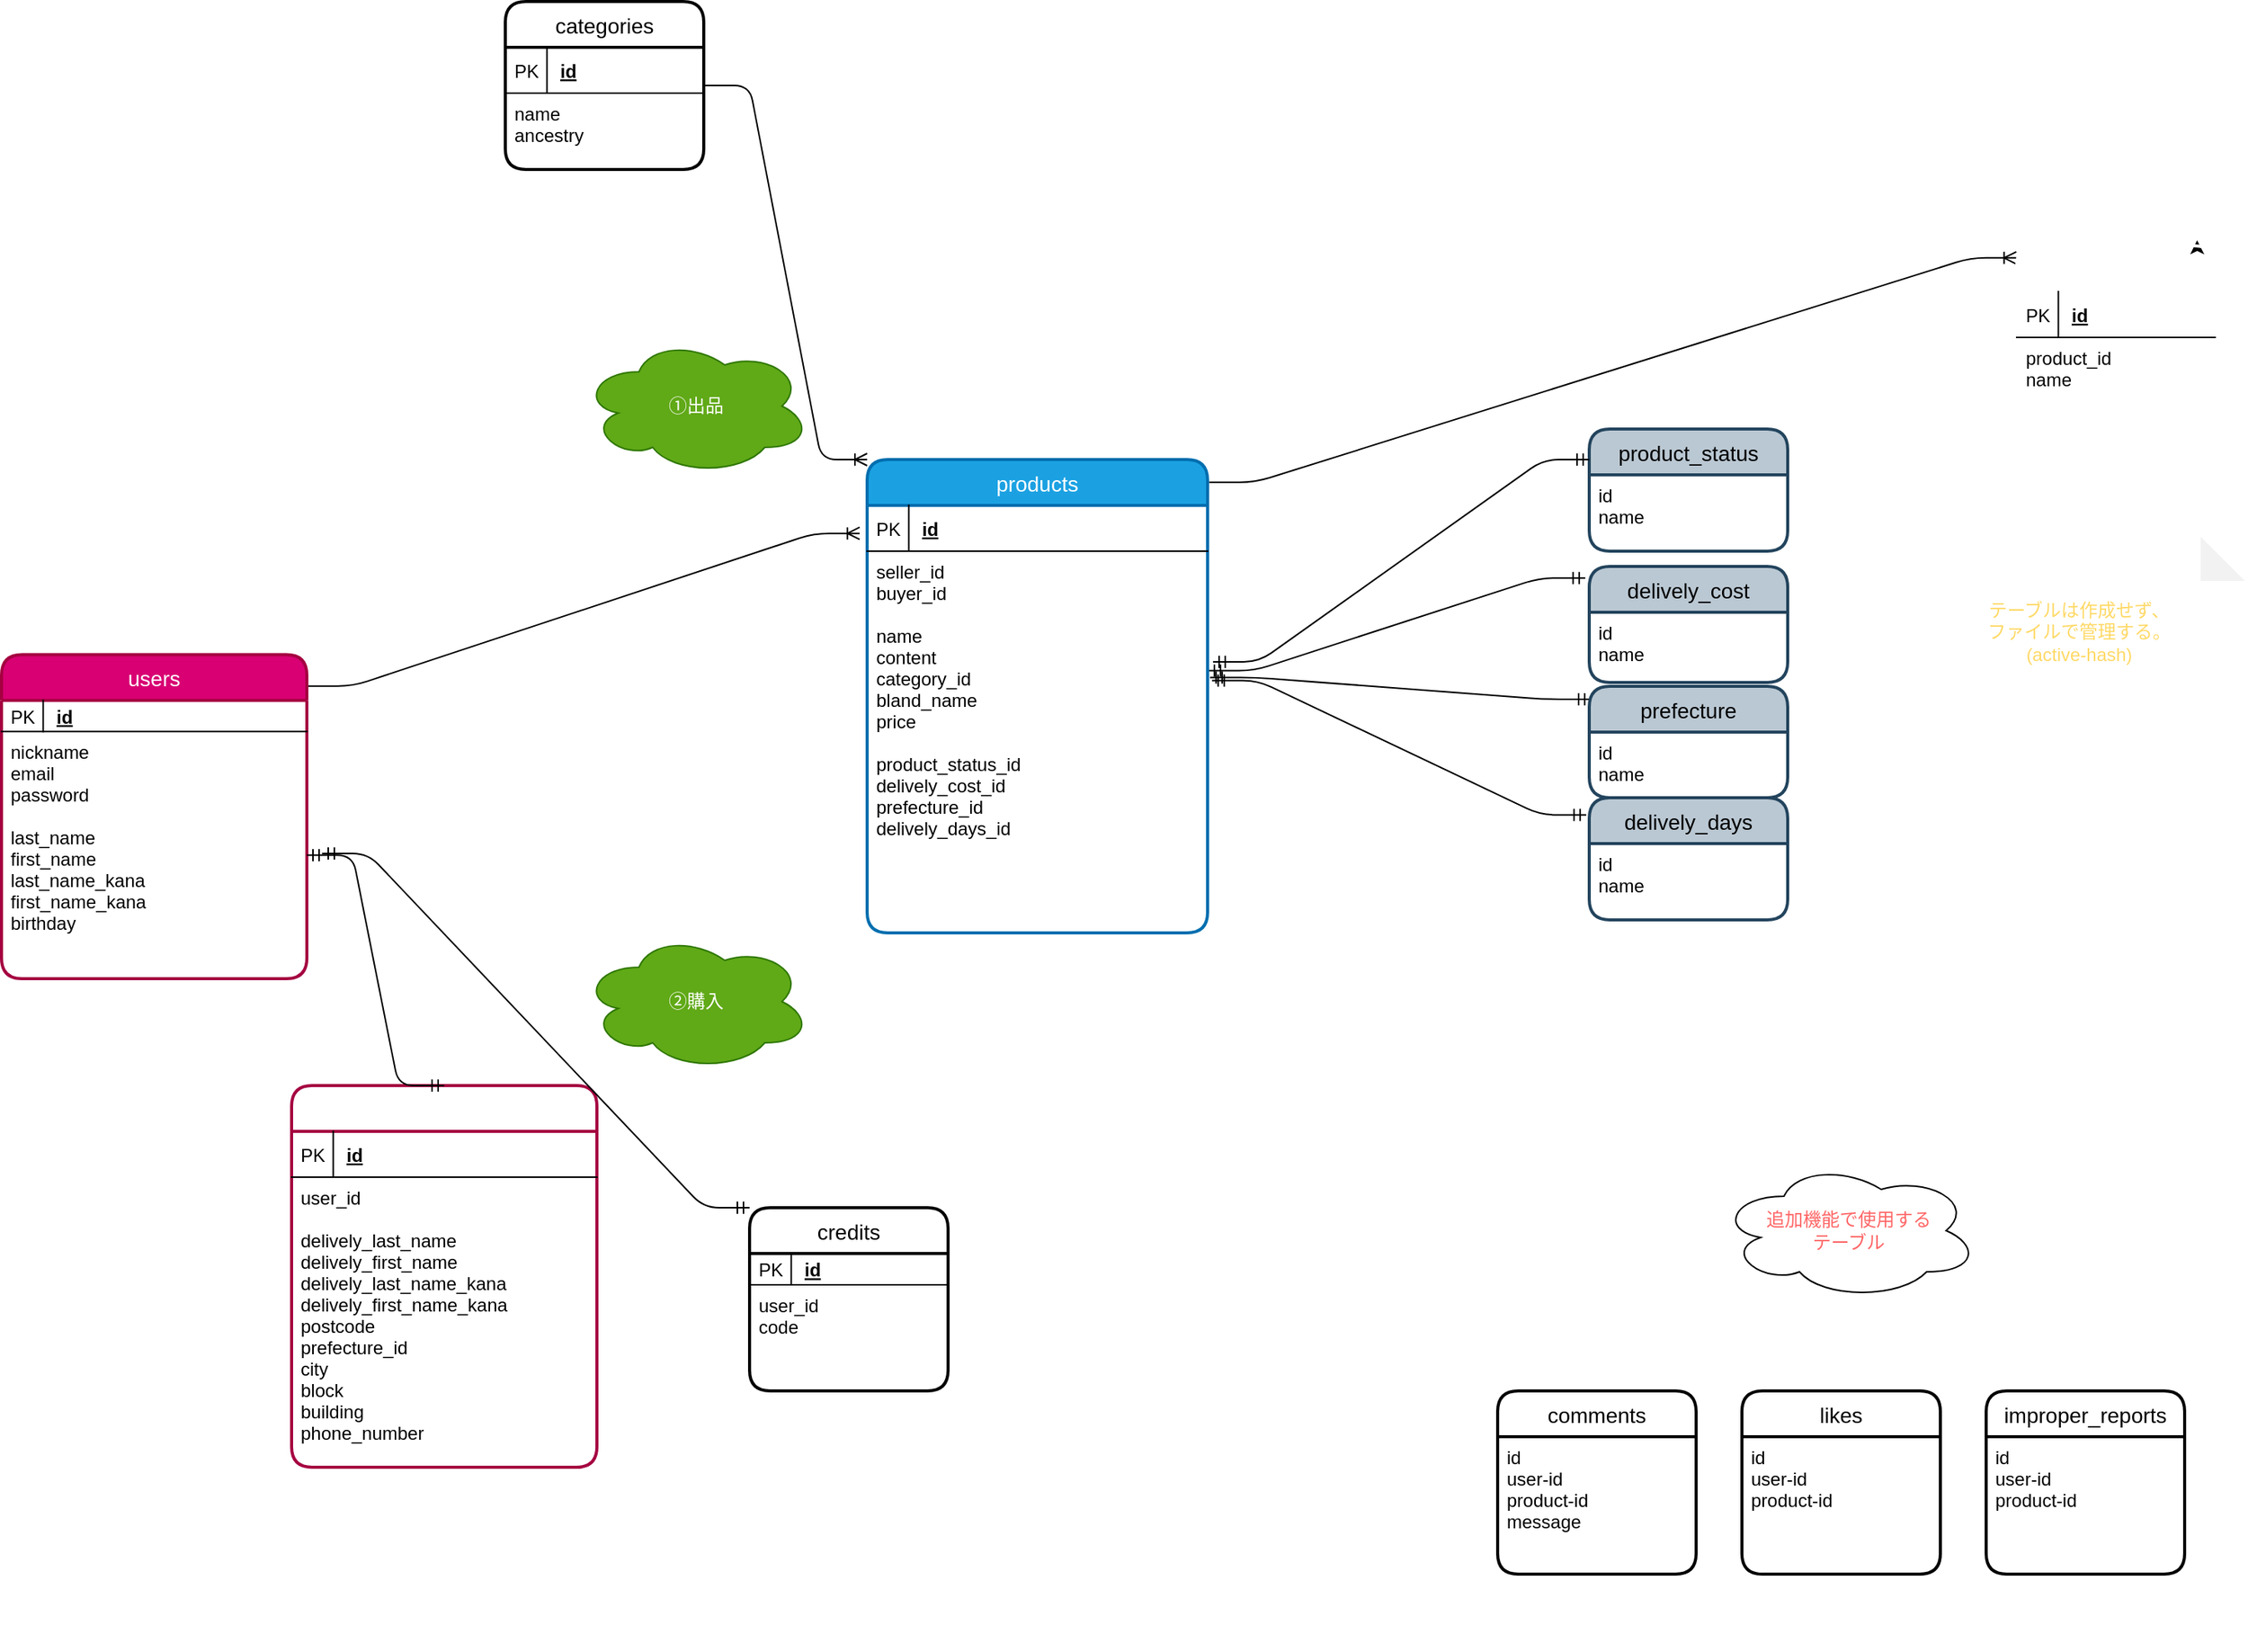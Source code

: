 <mxfile version="13.1.3">
    <diagram id="6hGFLwfOUW9BJ-s0fimq" name="Page-1">
        <mxGraphModel dx="1249" dy="574" grid="1" gridSize="10" guides="1" tooltips="1" connect="1" arrows="1" fold="1" page="1" pageScale="1" pageWidth="827" pageHeight="1169" math="0" shadow="0">
            <root>
                <mxCell id="0"/>
                <mxCell id="1" parent="0"/>
                <mxCell id="4" style="edgeStyle=orthogonalEdgeStyle;rounded=0;orthogonalLoop=1;jettySize=auto;html=1;entryX=0;entryY=0.5;entryDx=0;entryDy=0;" parent="1" edge="1">
                    <mxGeometry relative="1" as="geometry">
                        <mxPoint x="150" y="70" as="sourcePoint"/>
                    </mxGeometry>
                </mxCell>
                <mxCell id="29" value="" style="edgeStyle=entityRelationEdgeStyle;fontSize=12;html=1;endArrow=ERoneToMany;exitX=1.001;exitY=0.097;exitDx=0;exitDy=0;exitPerimeter=0;entryX=-0.022;entryY=0.156;entryDx=0;entryDy=0;entryPerimeter=0;" parent="1" source="7" target="26" edge="1">
                    <mxGeometry width="100" height="100" relative="1" as="geometry">
                        <mxPoint x="230" y="80" as="sourcePoint"/>
                        <mxPoint x="430" y="120" as="targetPoint"/>
                    </mxGeometry>
                </mxCell>
                <mxCell id="57" style="edgeStyle=orthogonalEdgeStyle;rounded=0;orthogonalLoop=1;jettySize=auto;html=1;exitX=0.75;exitY=0;exitDx=0;exitDy=0;entryX=0.909;entryY=-0.03;entryDx=0;entryDy=0;entryPerimeter=0;" parent="1" source="30" target="30" edge="1">
                    <mxGeometry relative="1" as="geometry"/>
                </mxCell>
                <mxCell id="61" value="" style="edgeStyle=entityRelationEdgeStyle;fontSize=12;html=1;endArrow=ERmandOne;startArrow=ERmandOne;exitX=1.007;exitY=0.331;exitDx=0;exitDy=0;entryX=0.008;entryY=0.116;entryDx=0;entryDy=0;entryPerimeter=0;exitPerimeter=0;" parent="1" source="27" target="58" edge="1">
                    <mxGeometry width="100" height="100" relative="1" as="geometry">
                        <mxPoint x="714.03" y="420.61" as="sourcePoint"/>
                        <mxPoint x="1110" y="480" as="targetPoint"/>
                    </mxGeometry>
                </mxCell>
                <mxCell id="69" value="" style="edgeStyle=entityRelationEdgeStyle;fontSize=12;html=1;endArrow=ERmandOne;startArrow=ERmandOne;exitX=1.002;exitY=0.313;exitDx=0;exitDy=0;entryX=-0.02;entryY=0.1;entryDx=0;entryDy=0;entryPerimeter=0;exitPerimeter=0;" parent="1" source="27" target="63" edge="1">
                    <mxGeometry width="100" height="100" relative="1" as="geometry">
                        <mxPoint x="690" y="502.54" as="sourcePoint"/>
                        <mxPoint x="1121.04" y="545.46" as="targetPoint"/>
                    </mxGeometry>
                </mxCell>
                <mxCell id="72" value="" style="edgeStyle=entityRelationEdgeStyle;fontSize=12;html=1;endArrow=ERmandOne;startArrow=ERmandOne;exitX=1.013;exitY=0.339;exitDx=0;exitDy=0;entryX=-0.015;entryY=0.14;entryDx=0;entryDy=0;entryPerimeter=0;exitPerimeter=0;" parent="1" source="27" target="70" edge="1">
                    <mxGeometry width="100" height="100" relative="1" as="geometry">
                        <mxPoint x="711.69" y="467.77" as="sourcePoint"/>
                        <mxPoint x="1137.4" y="662" as="targetPoint"/>
                    </mxGeometry>
                </mxCell>
                <mxCell id="81" value="" style="edgeStyle=entityRelationEdgeStyle;fontSize=12;html=1;endArrow=ERoneToMany;entryX=0;entryY=0;entryDx=0;entryDy=0;" parent="1" source="33" target="26" edge="1">
                    <mxGeometry width="100" height="100" relative="1" as="geometry">
                        <mxPoint x="1030" y="-60" as="sourcePoint"/>
                        <mxPoint x="1070" y="175" as="targetPoint"/>
                    </mxGeometry>
                </mxCell>
                <mxCell id="86" value="&lt;span style=&quot;color: rgba(0 , 0 , 0 , 0) ; font-family: monospace ; font-size: 0px&quot;&gt;%3CmxGraphModel%3E%3Croot%3E%3CmxCell%20id%3D%220%22%2F%3E%3CmxCell%20id%3D%221%22%20parent%3D%220%22%2F%3E%3CmxCell%20id%3D%222%22%20value%3D%22images%22%20style%3D%22swimlane%3BchildLayout%3DstackLayout%3Bhorizontal%3D1%3BstartSize%3D30%3BhorizontalStack%3D0%3Brounded%3D1%3BfontSize%3D14%3BfontStyle%3D0%3BstrokeWidth%3D2%3BresizeParent%3D0%3BresizeLast%3D1%3Bshadow%3D0%3Bdashed%3D0%3Balign%3Dcenter%3B%22%20vertex%3D%221%22%20parent%3D%221%22%3E%3CmxGeometry%20x%3D%221020%22%20y%3D%22120%22%20width%3D%22130%22%20height%3D%22120%22%20as%3D%22geometry%22%2F%3E%3C%2FmxCell%3E%3CmxCell%20id%3D%223%22%20value%3D%22id%26%2310%3Bname1%26%2310%3B~%26%2310%3Bname10%22%20style%3D%22text%3BstrokeColor%3Dnone%3BfillColor%3Dnone%3BspacingLeft%3D4%3BspacingRight%3D4%3Boverflow%3Dhidden%3Brotatable%3D0%3Bpoints%3D%5B%5B0%2C0.5%5D%2C%5B1%2C0.5%5D%5D%3BportConstraint%3Deastwest%3BfontSize%3D12%3B%22%20vertex%3D%221%22%20parent%3D%222%22%3E%3CmxGeometry%20y%3D%2230%22%20width%3D%22130%22%20height%3D%2290%22%20as%3D%22geometry%22%2F%3E%3C%2FmxCell%3E%3C%2Froot%3E%3C%2FmxGraphModel%3E&lt;/span&gt;" style="text;html=1;align=center;verticalAlign=middle;resizable=0;points=[];autosize=1;" parent="1" vertex="1">
                    <mxGeometry x="667" y="769" width="20" height="20" as="geometry"/>
                </mxCell>
                <mxCell id="26" value="products" style="swimlane;childLayout=stackLayout;horizontal=1;startSize=30;horizontalStack=0;rounded=1;fontSize=14;fontStyle=0;strokeWidth=2;resizeParent=0;resizeLast=1;shadow=0;dashed=0;align=center;fillColor=#1ba1e2;strokeColor=#006EAF;fontColor=#ffffff;" parent="1" vertex="1">
                    <mxGeometry x="557" y="380" width="223" height="310" as="geometry"/>
                </mxCell>
                <mxCell id="191" value="id" style="shape=partialRectangle;top=0;left=0;right=0;bottom=1;align=left;verticalAlign=middle;fillColor=none;spacingLeft=34;spacingRight=4;overflow=hidden;rotatable=0;points=[[0,0.5],[1,0.5]];portConstraint=eastwest;dropTarget=0;fontStyle=5;fontSize=12;" parent="26" vertex="1">
                    <mxGeometry y="30" width="223" height="30" as="geometry"/>
                </mxCell>
                <mxCell id="192" value="PK" style="shape=partialRectangle;top=0;left=0;bottom=0;fillColor=none;align=left;verticalAlign=middle;spacingLeft=4;spacingRight=4;overflow=hidden;rotatable=0;points=[];portConstraint=eastwest;part=1;fontSize=12;" parent="191" vertex="1" connectable="0">
                    <mxGeometry width="27.273" height="30" as="geometry"/>
                </mxCell>
                <mxCell id="27" value="seller_id&#10;buyer_id&#10;&#10;name&#10;content&#10;category_id&#10;bland_name&#10;price&#10;&#10;product_status_id&#10;delively_cost_id&#10;prefecture_id&#10;delively_days_id" style="text;strokeColor=none;fillColor=none;spacingLeft=4;spacingRight=4;overflow=hidden;rotatable=0;points=[[0,0.5],[1,0.5]];portConstraint=eastwest;fontSize=12;" parent="26" vertex="1">
                    <mxGeometry y="60" width="223" height="250" as="geometry"/>
                </mxCell>
                <mxCell id="65" value="product_status" style="swimlane;childLayout=stackLayout;horizontal=1;startSize=30;horizontalStack=0;rounded=1;fontSize=14;fontStyle=0;strokeWidth=2;resizeParent=0;resizeLast=1;shadow=0;dashed=0;align=center;fillColor=#bac8d3;strokeColor=#23445d;" parent="1" vertex="1">
                    <mxGeometry x="1030" y="360" width="130" height="80" as="geometry"/>
                </mxCell>
                <mxCell id="66" value="id&#10;name" style="text;strokeColor=none;fillColor=none;spacingLeft=4;spacingRight=4;overflow=hidden;rotatable=0;points=[[0,0.5],[1,0.5]];portConstraint=eastwest;fontSize=12;" parent="65" vertex="1">
                    <mxGeometry y="30" width="130" height="50" as="geometry"/>
                </mxCell>
                <mxCell id="194" value="&lt;span style=&quot;color: rgba(0 , 0 , 0 , 0) ; font-family: monospace ; font-size: 0px&quot;&gt;%3CmxGraphModel%3E%3Croot%3E%3CmxCell%20id%3D%220%22%2F%3E%3CmxCell%20id%3D%221%22%20parent%3D%220%22%2F%3E%3CmxCell%20id%3D%222%22%20value%3D%22%E2%91%A0%E5%87%BA%E5%93%81%22%20style%3D%22ellipse%3Bshape%3Dcloud%3BwhiteSpace%3Dwrap%3Bhtml%3D1%3Balign%3Dcenter%3BfillColor%3D%2360a917%3BstrokeColor%3D%232D7600%3BfontColor%3D%23ffffff%3B%22%20vertex%3D%221%22%20parent%3D%221%22%3E%3CmxGeometry%20x%3D%22-5%22%20y%3D%22460%22%20width%3D%22150%22%20height%3D%2290%22%20as%3D%22geometry%22%2F%3E%3C%2FmxCell%3E%3C%2Froot%3E%3C%2FmxGraphModel%3E&lt;/span&gt;" style="text;html=1;align=center;verticalAlign=middle;resizable=0;points=[];autosize=1;" parent="1" vertex="1">
                    <mxGeometry x="38" y="667" width="20" height="20" as="geometry"/>
                </mxCell>
                <mxCell id="195" value="②購入" style="ellipse;shape=cloud;whiteSpace=wrap;html=1;align=center;fillColor=#60a917;strokeColor=#2D7600;fontColor=#ffffff;" parent="1" vertex="1">
                    <mxGeometry x="370" y="690" width="150" height="90" as="geometry"/>
                </mxCell>
                <mxCell id="42" value="①出品" style="ellipse;shape=cloud;whiteSpace=wrap;html=1;align=center;fillColor=#60a917;strokeColor=#2D7600;fontColor=#ffffff;" parent="1" vertex="1">
                    <mxGeometry x="370" y="300" width="150" height="90" as="geometry"/>
                </mxCell>
                <mxCell id="7" value="users" style="swimlane;childLayout=stackLayout;horizontal=1;startSize=30;horizontalStack=0;rounded=1;fontSize=14;fontStyle=0;strokeWidth=2;resizeParent=0;resizeLast=1;shadow=0;dashed=0;align=center;fillColor=#d80073;strokeColor=#A50040;fontColor=#ffffff;" parent="1" vertex="1">
                    <mxGeometry x="-10" y="507.73" width="200" height="212.27" as="geometry"/>
                </mxCell>
                <mxCell id="125" value="id" style="shape=partialRectangle;top=0;left=0;right=0;bottom=1;align=left;verticalAlign=middle;fillColor=none;spacingLeft=34;spacingRight=4;overflow=hidden;rotatable=0;points=[[0,0.5],[1,0.5]];portConstraint=eastwest;dropTarget=0;fontStyle=5;fontSize=12;" parent="7" vertex="1">
                    <mxGeometry y="30" width="200" height="20.455" as="geometry"/>
                </mxCell>
                <mxCell id="126" value="PK" style="shape=partialRectangle;top=0;left=0;bottom=0;fillColor=none;align=left;verticalAlign=middle;spacingLeft=4;spacingRight=4;overflow=hidden;rotatable=0;points=[];portConstraint=eastwest;part=1;fontSize=12;" parent="125" vertex="1" connectable="0">
                    <mxGeometry width="27.273" height="20.455" as="geometry"/>
                </mxCell>
                <mxCell id="23" value="nickname &#10;email&#10;password&#10;&#10;last_name&#10;first_name&#10;last_name_kana&#10;first_name_kana&#10;birthday&#10;&#10;" style="text;strokeColor=none;fillColor=none;spacingLeft=4;spacingRight=4;overflow=hidden;rotatable=0;points=[[0,0.5],[1,0.5]];portConstraint=eastwest;fontSize=12;" parent="7" vertex="1">
                    <mxGeometry y="50.455" width="200" height="161.815" as="geometry"/>
                </mxCell>
                <mxCell id="199" value="" style="edgeStyle=entityRelationEdgeStyle;fontSize=12;html=1;endArrow=ERoneToMany;exitX=1.005;exitY=0.048;exitDx=0;exitDy=0;entryX=-0.002;entryY=0.066;entryDx=0;entryDy=0;entryPerimeter=0;exitPerimeter=0;" parent="1" source="26" target="30" edge="1">
                    <mxGeometry width="100" height="100" relative="1" as="geometry">
                        <mxPoint x="772.829" y="390" as="sourcePoint"/>
                        <mxPoint x="904.06" y="87.36" as="targetPoint"/>
                    </mxGeometry>
                </mxCell>
                <mxCell id="30" value="images" style="swimlane;childLayout=stackLayout;horizontal=1;startSize=30;horizontalStack=0;rounded=1;fontSize=14;fontStyle=0;strokeWidth=2;resizeParent=0;resizeLast=1;shadow=0;dashed=0;align=center;fillColor=none;strokeColor=#FFFFFF;fontColor=#ffffff;" parent="1" vertex="1">
                    <mxGeometry x="1310" y="240" width="130" height="120" as="geometry"/>
                </mxCell>
                <mxCell id="217" value="id" style="shape=partialRectangle;top=0;left=0;right=0;bottom=1;align=left;verticalAlign=middle;fillColor=none;spacingLeft=34;spacingRight=4;overflow=hidden;rotatable=0;points=[[0,0.5],[1,0.5]];portConstraint=eastwest;dropTarget=0;fontStyle=5;fontSize=12;" parent="30" vertex="1">
                    <mxGeometry y="30" width="130" height="30" as="geometry"/>
                </mxCell>
                <mxCell id="218" value="PK" style="shape=partialRectangle;top=0;left=0;bottom=0;fillColor=none;align=left;verticalAlign=middle;spacingLeft=4;spacingRight=4;overflow=hidden;rotatable=0;points=[];portConstraint=eastwest;part=1;fontSize=12;" parent="217" vertex="1" connectable="0">
                    <mxGeometry width="27.273" height="30" as="geometry"/>
                </mxCell>
                <mxCell id="31" value="product_id&#10;name&#10;" style="text;strokeColor=none;fillColor=none;spacingLeft=4;spacingRight=4;overflow=hidden;rotatable=0;points=[[0,0.5],[1,0.5]];portConstraint=eastwest;fontSize=12;" parent="30" vertex="1">
                    <mxGeometry y="60" width="130" height="60" as="geometry"/>
                </mxCell>
                <mxCell id="33" value="categories" style="swimlane;childLayout=stackLayout;horizontal=1;startSize=30;horizontalStack=0;rounded=1;fontSize=14;fontStyle=0;strokeWidth=2;resizeParent=0;resizeLast=1;shadow=0;dashed=0;align=center;" parent="1" vertex="1">
                    <mxGeometry x="320" y="80" width="130" height="110" as="geometry"/>
                </mxCell>
                <mxCell id="239" value="id" style="shape=partialRectangle;top=0;left=0;right=0;bottom=1;align=left;verticalAlign=middle;fillColor=none;spacingLeft=34;spacingRight=4;overflow=hidden;rotatable=0;points=[[0,0.5],[1,0.5]];portConstraint=eastwest;dropTarget=0;fontStyle=5;fontSize=12;" parent="33" vertex="1">
                    <mxGeometry y="30" width="130" height="30" as="geometry"/>
                </mxCell>
                <mxCell id="240" value="PK" style="shape=partialRectangle;top=0;left=0;bottom=0;fillColor=none;align=left;verticalAlign=middle;spacingLeft=4;spacingRight=4;overflow=hidden;rotatable=0;points=[];portConstraint=eastwest;part=1;fontSize=12;" parent="239" vertex="1" connectable="0">
                    <mxGeometry width="27.273" height="30" as="geometry"/>
                </mxCell>
                <mxCell id="34" value="name&#10;ancestry" style="text;strokeColor=none;fillColor=none;spacingLeft=4;spacingRight=4;overflow=hidden;rotatable=0;points=[[0,0.5],[1,0.5]];portConstraint=eastwest;fontSize=12;" parent="33" vertex="1">
                    <mxGeometry y="60" width="130" height="50" as="geometry"/>
                </mxCell>
                <mxCell id="204" value="" style="group" parent="1" vertex="1" connectable="0">
                    <mxGeometry x="180" y="720" width="200" height="440" as="geometry"/>
                </mxCell>
                <mxCell id="205" value="addresses" style="swimlane;childLayout=stackLayout;horizontal=1;startSize=30;horizontalStack=0;rounded=1;fontSize=14;fontStyle=0;strokeWidth=2;resizeParent=0;resizeLast=1;shadow=0;dashed=0;align=center;fillColor=none;strokeColor=#A50040;fontColor=#ffffff;" parent="204" vertex="1">
                    <mxGeometry y="70" width="200" height="250" as="geometry"/>
                </mxCell>
                <mxCell id="206" value="id" style="shape=partialRectangle;top=0;left=0;right=0;bottom=1;align=left;verticalAlign=middle;fillColor=none;spacingLeft=34;spacingRight=4;overflow=hidden;rotatable=0;points=[[0,0.5],[1,0.5]];portConstraint=eastwest;dropTarget=0;fontStyle=5;fontSize=12;" parent="205" vertex="1">
                    <mxGeometry y="30" width="200" height="30" as="geometry"/>
                </mxCell>
                <mxCell id="207" value="PK" style="shape=partialRectangle;top=0;left=0;bottom=0;fillColor=none;align=left;verticalAlign=middle;spacingLeft=4;spacingRight=4;overflow=hidden;rotatable=0;points=[];portConstraint=eastwest;part=1;fontSize=12;" parent="206" vertex="1" connectable="0">
                    <mxGeometry width="27.273" height="30" as="geometry"/>
                </mxCell>
                <mxCell id="208" value="user_id&#10;&#10;delively_last_name&#10;delively_first_name&#10;delively_last_name_kana&#10;delively_first_name_kana&#10;postcode&#10;prefecture_id&#10;city&#10;block&#10;building&#10;phone_number&#10;" style="text;strokeColor=none;fillColor=none;spacingLeft=4;spacingRight=4;overflow=hidden;rotatable=0;points=[[0,0.5],[1,0.5]];portConstraint=eastwest;fontSize=12;" parent="205" vertex="1">
                    <mxGeometry y="60" width="200" height="190" as="geometry"/>
                </mxCell>
                <mxCell id="209" value="" style="edgeStyle=entityRelationEdgeStyle;fontSize=12;html=1;endArrow=ERmandOne;startArrow=ERmandOne;exitX=1;exitY=0.5;exitDx=0;exitDy=0;entryX=0.5;entryY=0;entryDx=0;entryDy=0;" parent="1" source="23" target="205" edge="1">
                    <mxGeometry width="100" height="100" relative="1" as="geometry">
                        <mxPoint x="30" y="910" as="sourcePoint"/>
                        <mxPoint x="270" y="780" as="targetPoint"/>
                    </mxGeometry>
                </mxCell>
                <mxCell id="87" value="comments" style="swimlane;childLayout=stackLayout;horizontal=1;startSize=30;horizontalStack=0;rounded=1;fontSize=14;fontStyle=0;strokeWidth=2;resizeParent=0;resizeLast=1;shadow=0;dashed=0;align=center;" parent="1" vertex="1">
                    <mxGeometry x="970" y="990" width="130" height="120" as="geometry"/>
                </mxCell>
                <mxCell id="88" value="id&#10;user-id&#10;product-id&#10;message" style="text;strokeColor=none;fillColor=none;spacingLeft=4;spacingRight=4;overflow=hidden;rotatable=0;points=[[0,0.5],[1,0.5]];portConstraint=eastwest;fontSize=12;" parent="87" vertex="1">
                    <mxGeometry y="30" width="130" height="90" as="geometry"/>
                </mxCell>
                <mxCell id="90" value="likes" style="swimlane;childLayout=stackLayout;horizontal=1;startSize=30;horizontalStack=0;rounded=1;fontSize=14;fontStyle=0;strokeWidth=2;resizeParent=0;resizeLast=1;shadow=0;dashed=0;align=center;" parent="1" vertex="1">
                    <mxGeometry x="1130" y="990" width="130" height="120" as="geometry"/>
                </mxCell>
                <mxCell id="91" value="id&#10;user-id&#10;product-id" style="text;strokeColor=none;fillColor=none;spacingLeft=4;spacingRight=4;overflow=hidden;rotatable=0;points=[[0,0.5],[1,0.5]];portConstraint=eastwest;fontSize=12;" parent="90" vertex="1">
                    <mxGeometry y="30" width="130" height="90" as="geometry"/>
                </mxCell>
                <mxCell id="97" value="improper_reports" style="swimlane;childLayout=stackLayout;horizontal=1;startSize=30;horizontalStack=0;rounded=1;fontSize=14;fontStyle=0;strokeWidth=2;resizeParent=0;resizeLast=1;shadow=0;dashed=0;align=center;" parent="1" vertex="1">
                    <mxGeometry x="1290" y="990" width="130" height="120" as="geometry"/>
                </mxCell>
                <mxCell id="98" value="id&#10;user-id&#10;product-id" style="text;strokeColor=none;fillColor=none;spacingLeft=4;spacingRight=4;overflow=hidden;rotatable=0;points=[[0,0.5],[1,0.5]];portConstraint=eastwest;fontSize=12;" parent="97" vertex="1">
                    <mxGeometry y="30" width="130" height="90" as="geometry"/>
                </mxCell>
                <mxCell id="214" value="" style="edgeStyle=entityRelationEdgeStyle;fontSize=12;html=1;endArrow=ERmandOne;startArrow=ERmandOne;entryX=0;entryY=0;entryDx=0;entryDy=0;" parent="1" target="45" edge="1">
                    <mxGeometry width="100" height="100" relative="1" as="geometry">
                        <mxPoint x="200" y="638" as="sourcePoint"/>
                        <mxPoint x="325" y="789" as="targetPoint"/>
                    </mxGeometry>
                </mxCell>
                <mxCell id="45" value="credits" style="swimlane;childLayout=stackLayout;horizontal=1;startSize=30;horizontalStack=0;rounded=1;fontSize=14;fontStyle=0;strokeWidth=2;resizeParent=0;resizeLast=1;shadow=0;dashed=0;align=center;" parent="1" vertex="1">
                    <mxGeometry x="480" y="870" width="130" height="120" as="geometry"/>
                </mxCell>
                <mxCell id="215" value="id" style="shape=partialRectangle;top=0;left=0;right=0;bottom=1;align=left;verticalAlign=middle;fillColor=none;spacingLeft=34;spacingRight=4;overflow=hidden;rotatable=0;points=[[0,0.5],[1,0.5]];portConstraint=eastwest;dropTarget=0;fontStyle=5;fontSize=12;" parent="45" vertex="1">
                    <mxGeometry y="30" width="130" height="20.455" as="geometry"/>
                </mxCell>
                <mxCell id="216" value="PK" style="shape=partialRectangle;top=0;left=0;bottom=0;fillColor=none;align=left;verticalAlign=middle;spacingLeft=4;spacingRight=4;overflow=hidden;rotatable=0;points=[];portConstraint=eastwest;part=1;fontSize=12;" parent="215" vertex="1" connectable="0">
                    <mxGeometry width="27.273" height="20.455" as="geometry"/>
                </mxCell>
                <mxCell id="46" value="user_id&#10;code&#10;" style="text;strokeColor=none;fillColor=none;spacingLeft=4;spacingRight=4;overflow=hidden;rotatable=0;points=[[0,0.5],[1,0.5]];portConstraint=eastwest;fontSize=12;" parent="45" vertex="1">
                    <mxGeometry y="50.455" width="130" height="69.545" as="geometry"/>
                </mxCell>
                <mxCell id="63" value="delively_cost" style="swimlane;childLayout=stackLayout;horizontal=1;startSize=30;horizontalStack=0;rounded=1;fontSize=14;fontStyle=0;strokeWidth=2;resizeParent=0;resizeLast=1;shadow=0;dashed=0;align=center;fillColor=#bac8d3;strokeColor=#23445d;" parent="1" vertex="1">
                    <mxGeometry x="1030" y="450" width="130" height="76" as="geometry"/>
                </mxCell>
                <mxCell id="64" value="id&#10;name" style="text;strokeColor=none;fillColor=none;spacingLeft=4;spacingRight=4;overflow=hidden;rotatable=0;points=[[0,0.5],[1,0.5]];portConstraint=eastwest;fontSize=12;" parent="63" vertex="1">
                    <mxGeometry y="30" width="130" height="46" as="geometry"/>
                </mxCell>
                <mxCell id="58" value="prefecture" style="swimlane;childLayout=stackLayout;horizontal=1;startSize=30;horizontalStack=0;rounded=1;fontSize=14;fontStyle=0;strokeWidth=2;resizeParent=0;resizeLast=1;shadow=0;dashed=0;align=center;fillColor=#bac8d3;strokeColor=#23445d;" parent="1" vertex="1">
                    <mxGeometry x="1030" y="528.5" width="130" height="73" as="geometry"/>
                </mxCell>
                <mxCell id="59" value="id&#10;name" style="text;strokeColor=none;fillColor=none;spacingLeft=4;spacingRight=4;overflow=hidden;rotatable=0;points=[[0,0.5],[1,0.5]];portConstraint=eastwest;fontSize=12;" parent="58" vertex="1">
                    <mxGeometry y="30" width="130" height="43" as="geometry"/>
                </mxCell>
                <mxCell id="70" value="delively_days" style="swimlane;childLayout=stackLayout;horizontal=1;startSize=30;horizontalStack=0;rounded=1;fontSize=14;fontStyle=0;strokeWidth=2;resizeParent=0;resizeLast=1;shadow=0;dashed=0;align=center;fillColor=#bac8d3;strokeColor=#23445d;" parent="1" vertex="1">
                    <mxGeometry x="1030" y="601.5" width="130" height="80" as="geometry"/>
                </mxCell>
                <mxCell id="71" value="id&#10;name" style="text;strokeColor=none;fillColor=none;spacingLeft=4;spacingRight=4;overflow=hidden;rotatable=0;points=[[0,0.5],[1,0.5]];portConstraint=eastwest;fontSize=12;" parent="70" vertex="1">
                    <mxGeometry y="30" width="130" height="50" as="geometry"/>
                </mxCell>
                <mxCell id="226" value="テーブルは作成せず、&lt;br&gt;ファイルで管理する。&lt;br&gt;(active-hash)" style="shape=note;whiteSpace=wrap;html=1;backgroundOutline=1;darkOpacity=0.05;strokeColor=#FFFFFF;fillColor=none;fontColor=#FFD966;" parent="1" vertex="1">
                    <mxGeometry x="1240.5" y="430" width="219.5" height="125" as="geometry"/>
                </mxCell>
                <mxCell id="227" value="" style="shape=curlyBracket;whiteSpace=wrap;html=1;rounded=1;strokeColor=#FFFFFF;fillColor=none;fontColor=#FFD966;direction=west;" parent="1" vertex="1">
                    <mxGeometry x="1190" y="350" width="20" height="310" as="geometry"/>
                </mxCell>
                <mxCell id="228" value="" style="shape=curlyBracket;whiteSpace=wrap;html=1;rounded=1;strokeColor=#FFFFFF;fillColor=none;fontColor=#FFD966;direction=south;" parent="1" vertex="1">
                    <mxGeometry x="940" y="950" width="520" height="20" as="geometry"/>
                </mxCell>
                <mxCell id="229" value="&lt;font color=&quot;#ff6666&quot;&gt;追加機能で使用する&lt;br&gt;テーブル&lt;/font&gt;" style="ellipse;shape=cloud;whiteSpace=wrap;html=1;align=center;fillColor=#ffffff;" parent="1" vertex="1">
                    <mxGeometry x="1115" y="840" width="170" height="90" as="geometry"/>
                </mxCell>
                <mxCell id="238" value="" style="edgeStyle=entityRelationEdgeStyle;fontSize=12;html=1;endArrow=ERmandOne;startArrow=ERmandOne;exitX=1.016;exitY=0.29;exitDx=0;exitDy=0;entryX=0;entryY=0.25;entryDx=0;entryDy=0;exitPerimeter=0;" parent="1" source="27" target="65" edge="1">
                    <mxGeometry width="100" height="100" relative="1" as="geometry">
                        <mxPoint x="790.446" y="528.25" as="sourcePoint"/>
                        <mxPoint x="1037.4" y="467.6" as="targetPoint"/>
                    </mxGeometry>
                </mxCell>
            </root>
        </mxGraphModel>
    </diagram>
</mxfile>